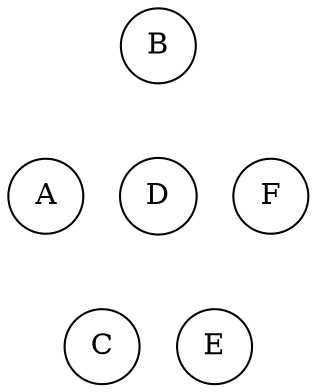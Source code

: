 graph arvore_c {
	node [shape=circle]
	B -- A [style=invisible]
	B -- D [style=invisible]
	B -- F [style=invisible]
	D -- C [style=invisible]
	D -- E [style=invisible]
}
